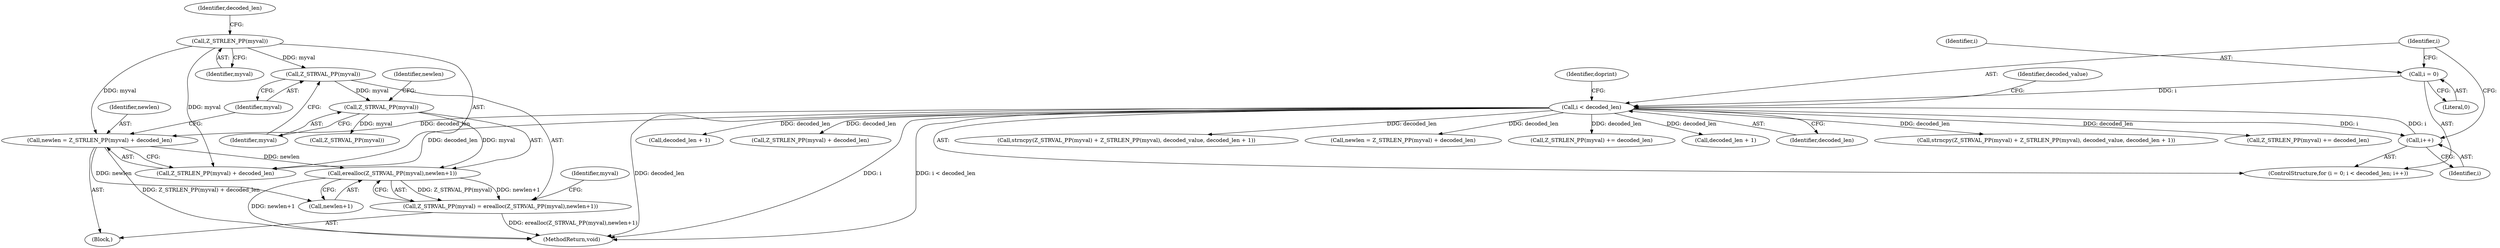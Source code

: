 digraph "0_php_dccda88f27a084bcbbb30198ace12b4e7ae961cc_4@API" {
"1000358" [label="(Call,erealloc(Z_STRVAL_PP(myval),newlen+1))"];
"1000359" [label="(Call,Z_STRVAL_PP(myval))"];
"1000356" [label="(Call,Z_STRVAL_PP(myval))"];
"1000352" [label="(Call,Z_STRLEN_PP(myval))"];
"1000349" [label="(Call,newlen = Z_STRLEN_PP(myval) + decoded_len)"];
"1000183" [label="(Call,i < decoded_len)"];
"1000186" [label="(Call,i++)"];
"1000180" [label="(Call,i = 0)"];
"1000355" [label="(Call,Z_STRVAL_PP(myval) = erealloc(Z_STRVAL_PP(myval),newlen+1))"];
"1000182" [label="(Literal,0)"];
"1000355" [label="(Call,Z_STRVAL_PP(myval) = erealloc(Z_STRVAL_PP(myval),newlen+1))"];
"1000374" [label="(Call,Z_STRLEN_PP(myval) += decoded_len)"];
"1000349" [label="(Call,newlen = Z_STRLEN_PP(myval) + decoded_len)"];
"1000362" [label="(Identifier,newlen)"];
"1000191" [label="(Identifier,decoded_value)"];
"1000186" [label="(Call,i++)"];
"1000367" [label="(Identifier,myval)"];
"1000360" [label="(Identifier,myval)"];
"1000371" [label="(Call,decoded_len + 1)"];
"1000180" [label="(Call,i = 0)"];
"1000181" [label="(Identifier,i)"];
"1000184" [label="(Identifier,i)"];
"1000359" [label="(Call,Z_STRVAL_PP(myval))"];
"1000353" [label="(Identifier,myval)"];
"1000465" [label="(MethodReturn,void)"];
"1000354" [label="(Identifier,decoded_len)"];
"1000183" [label="(Call,i < decoded_len)"];
"1000240" [label="(Call,Z_STRLEN_PP(myval) + decoded_len)"];
"1000187" [label="(Identifier,i)"];
"1000347" [label="(Block,)"];
"1000350" [label="(Identifier,newlen)"];
"1000253" [label="(Call,strncpy(Z_STRVAL_PP(myval) + Z_STRLEN_PP(myval), decoded_value, decoded_len + 1))"];
"1000238" [label="(Call,newlen = Z_STRLEN_PP(myval) + decoded_len)"];
"1000358" [label="(Call,erealloc(Z_STRVAL_PP(myval),newlen+1))"];
"1000179" [label="(ControlStructure,for (i = 0; i < decoded_len; i++))"];
"1000263" [label="(Call,Z_STRLEN_PP(myval) += decoded_len)"];
"1000260" [label="(Call,decoded_len + 1)"];
"1000357" [label="(Identifier,myval)"];
"1000361" [label="(Call,newlen+1)"];
"1000209" [label="(Identifier,doprint)"];
"1000356" [label="(Call,Z_STRVAL_PP(myval))"];
"1000185" [label="(Identifier,decoded_len)"];
"1000352" [label="(Call,Z_STRLEN_PP(myval))"];
"1000351" [label="(Call,Z_STRLEN_PP(myval) + decoded_len)"];
"1000366" [label="(Call,Z_STRVAL_PP(myval))"];
"1000364" [label="(Call,strncpy(Z_STRVAL_PP(myval) + Z_STRLEN_PP(myval), decoded_value, decoded_len + 1))"];
"1000358" -> "1000355"  [label="AST: "];
"1000358" -> "1000361"  [label="CFG: "];
"1000359" -> "1000358"  [label="AST: "];
"1000361" -> "1000358"  [label="AST: "];
"1000355" -> "1000358"  [label="CFG: "];
"1000358" -> "1000465"  [label="DDG: newlen+1"];
"1000358" -> "1000355"  [label="DDG: Z_STRVAL_PP(myval)"];
"1000358" -> "1000355"  [label="DDG: newlen+1"];
"1000359" -> "1000358"  [label="DDG: myval"];
"1000349" -> "1000358"  [label="DDG: newlen"];
"1000359" -> "1000360"  [label="CFG: "];
"1000360" -> "1000359"  [label="AST: "];
"1000362" -> "1000359"  [label="CFG: "];
"1000356" -> "1000359"  [label="DDG: myval"];
"1000359" -> "1000366"  [label="DDG: myval"];
"1000356" -> "1000355"  [label="AST: "];
"1000356" -> "1000357"  [label="CFG: "];
"1000357" -> "1000356"  [label="AST: "];
"1000360" -> "1000356"  [label="CFG: "];
"1000352" -> "1000356"  [label="DDG: myval"];
"1000352" -> "1000351"  [label="AST: "];
"1000352" -> "1000353"  [label="CFG: "];
"1000353" -> "1000352"  [label="AST: "];
"1000354" -> "1000352"  [label="CFG: "];
"1000352" -> "1000349"  [label="DDG: myval"];
"1000352" -> "1000351"  [label="DDG: myval"];
"1000349" -> "1000347"  [label="AST: "];
"1000349" -> "1000351"  [label="CFG: "];
"1000350" -> "1000349"  [label="AST: "];
"1000351" -> "1000349"  [label="AST: "];
"1000357" -> "1000349"  [label="CFG: "];
"1000349" -> "1000465"  [label="DDG: Z_STRLEN_PP(myval) + decoded_len"];
"1000183" -> "1000349"  [label="DDG: decoded_len"];
"1000349" -> "1000361"  [label="DDG: newlen"];
"1000183" -> "1000179"  [label="AST: "];
"1000183" -> "1000185"  [label="CFG: "];
"1000184" -> "1000183"  [label="AST: "];
"1000185" -> "1000183"  [label="AST: "];
"1000191" -> "1000183"  [label="CFG: "];
"1000209" -> "1000183"  [label="CFG: "];
"1000183" -> "1000465"  [label="DDG: decoded_len"];
"1000183" -> "1000465"  [label="DDG: i"];
"1000183" -> "1000465"  [label="DDG: i < decoded_len"];
"1000186" -> "1000183"  [label="DDG: i"];
"1000180" -> "1000183"  [label="DDG: i"];
"1000183" -> "1000186"  [label="DDG: i"];
"1000183" -> "1000238"  [label="DDG: decoded_len"];
"1000183" -> "1000240"  [label="DDG: decoded_len"];
"1000183" -> "1000253"  [label="DDG: decoded_len"];
"1000183" -> "1000260"  [label="DDG: decoded_len"];
"1000183" -> "1000263"  [label="DDG: decoded_len"];
"1000183" -> "1000351"  [label="DDG: decoded_len"];
"1000183" -> "1000364"  [label="DDG: decoded_len"];
"1000183" -> "1000371"  [label="DDG: decoded_len"];
"1000183" -> "1000374"  [label="DDG: decoded_len"];
"1000186" -> "1000179"  [label="AST: "];
"1000186" -> "1000187"  [label="CFG: "];
"1000187" -> "1000186"  [label="AST: "];
"1000184" -> "1000186"  [label="CFG: "];
"1000180" -> "1000179"  [label="AST: "];
"1000180" -> "1000182"  [label="CFG: "];
"1000181" -> "1000180"  [label="AST: "];
"1000182" -> "1000180"  [label="AST: "];
"1000184" -> "1000180"  [label="CFG: "];
"1000355" -> "1000347"  [label="AST: "];
"1000367" -> "1000355"  [label="CFG: "];
"1000355" -> "1000465"  [label="DDG: erealloc(Z_STRVAL_PP(myval),newlen+1)"];
}
